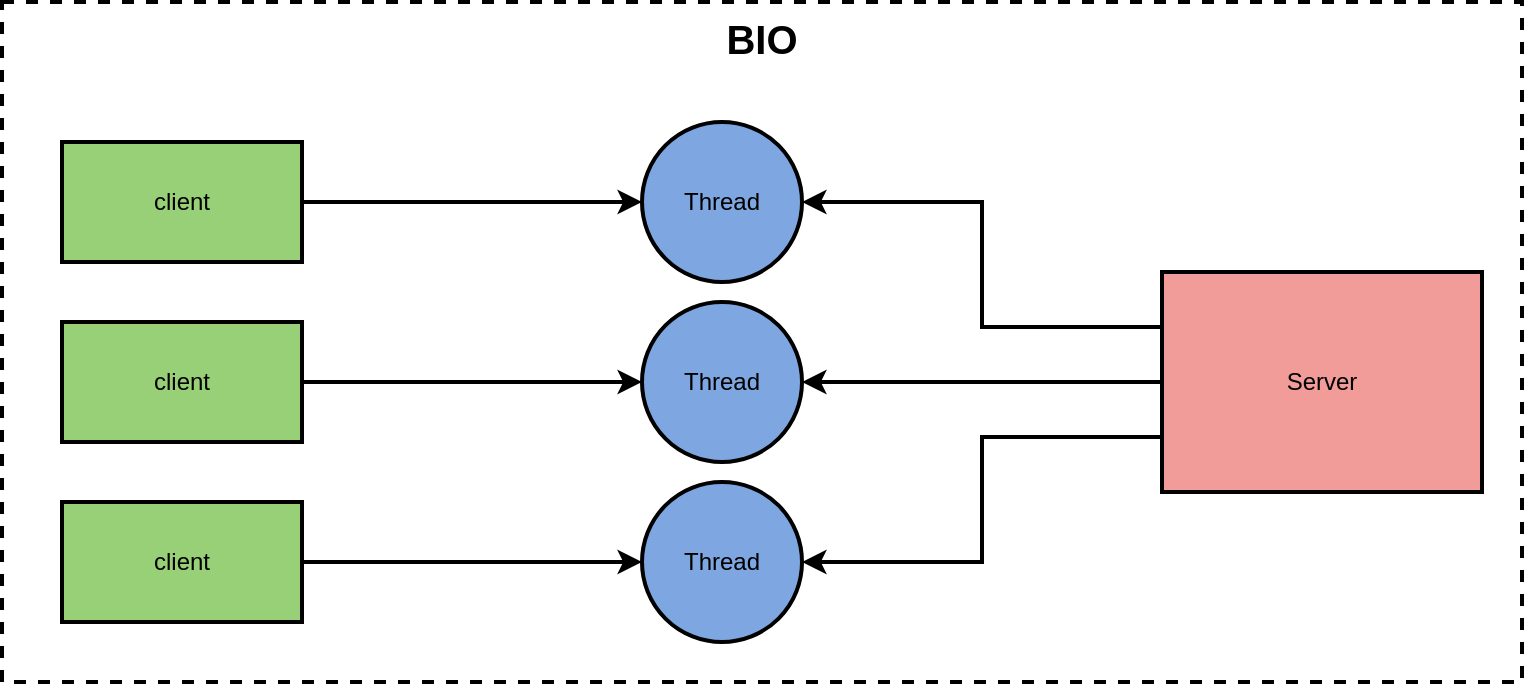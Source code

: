 <mxfile version="15.5.1" type="github" pages="3">
  <diagram id="3OGJys61MQPhKgDNW8TY" name="BIO">
    <mxGraphModel dx="770" dy="520" grid="1" gridSize="10" guides="1" tooltips="1" connect="1" arrows="1" fold="1" page="1" pageScale="1" pageWidth="827" pageHeight="1169" math="0" shadow="0">
      <root>
        <mxCell id="0" />
        <mxCell id="1" parent="0" />
        <mxCell id="hCxm3OudTgjIlf8_mDe6-1" value="" style="group" parent="1" vertex="1" connectable="0">
          <mxGeometry x="40" y="80" width="760" height="340" as="geometry" />
        </mxCell>
        <mxCell id="zD_Bm02DHdZ7qlQKV9rI-14" value="BIO" style="rounded=0;whiteSpace=wrap;html=1;strokeWidth=2;fillColor=#FFFFFF;dashed=1;verticalAlign=top;fontStyle=1;fontSize=20;" parent="hCxm3OudTgjIlf8_mDe6-1" vertex="1">
          <mxGeometry width="760" height="340" as="geometry" />
        </mxCell>
        <mxCell id="zD_Bm02DHdZ7qlQKV9rI-1" value="client" style="rounded=0;whiteSpace=wrap;html=1;strokeWidth=2;fillColor=#97D077;" parent="hCxm3OudTgjIlf8_mDe6-1" vertex="1">
          <mxGeometry x="30" y="70" width="120" height="60" as="geometry" />
        </mxCell>
        <mxCell id="zD_Bm02DHdZ7qlQKV9rI-2" value="client" style="rounded=0;whiteSpace=wrap;html=1;strokeWidth=2;fillColor=#97D077;" parent="hCxm3OudTgjIlf8_mDe6-1" vertex="1">
          <mxGeometry x="30" y="160" width="120" height="60" as="geometry" />
        </mxCell>
        <mxCell id="zD_Bm02DHdZ7qlQKV9rI-3" value="client" style="rounded=0;whiteSpace=wrap;html=1;strokeWidth=2;fillColor=#97D077;" parent="hCxm3OudTgjIlf8_mDe6-1" vertex="1">
          <mxGeometry x="30" y="250" width="120" height="60" as="geometry" />
        </mxCell>
        <mxCell id="zD_Bm02DHdZ7qlQKV9rI-4" value="Thread" style="ellipse;whiteSpace=wrap;html=1;aspect=fixed;strokeWidth=2;fillColor=#7EA6E0;" parent="hCxm3OudTgjIlf8_mDe6-1" vertex="1">
          <mxGeometry x="320" y="60" width="80" height="80" as="geometry" />
        </mxCell>
        <mxCell id="zD_Bm02DHdZ7qlQKV9rI-5" style="edgeStyle=orthogonalEdgeStyle;rounded=0;orthogonalLoop=1;jettySize=auto;html=1;exitX=1;exitY=0.5;exitDx=0;exitDy=0;entryX=0;entryY=0.5;entryDx=0;entryDy=0;strokeWidth=2;" parent="hCxm3OudTgjIlf8_mDe6-1" source="zD_Bm02DHdZ7qlQKV9rI-1" target="zD_Bm02DHdZ7qlQKV9rI-4" edge="1">
          <mxGeometry relative="1" as="geometry" />
        </mxCell>
        <mxCell id="zD_Bm02DHdZ7qlQKV9rI-6" value="Thread" style="ellipse;whiteSpace=wrap;html=1;aspect=fixed;strokeWidth=2;fillColor=#7EA6E0;" parent="hCxm3OudTgjIlf8_mDe6-1" vertex="1">
          <mxGeometry x="320" y="150" width="80" height="80" as="geometry" />
        </mxCell>
        <mxCell id="zD_Bm02DHdZ7qlQKV9rI-8" style="edgeStyle=orthogonalEdgeStyle;rounded=0;orthogonalLoop=1;jettySize=auto;html=1;exitX=1;exitY=0.5;exitDx=0;exitDy=0;entryX=0;entryY=0.5;entryDx=0;entryDy=0;strokeWidth=2;" parent="hCxm3OudTgjIlf8_mDe6-1" source="zD_Bm02DHdZ7qlQKV9rI-2" target="zD_Bm02DHdZ7qlQKV9rI-6" edge="1">
          <mxGeometry relative="1" as="geometry" />
        </mxCell>
        <mxCell id="zD_Bm02DHdZ7qlQKV9rI-7" value="Thread" style="ellipse;whiteSpace=wrap;html=1;aspect=fixed;strokeWidth=2;fillColor=#7EA6E0;" parent="hCxm3OudTgjIlf8_mDe6-1" vertex="1">
          <mxGeometry x="320" y="240" width="80" height="80" as="geometry" />
        </mxCell>
        <mxCell id="zD_Bm02DHdZ7qlQKV9rI-9" style="edgeStyle=orthogonalEdgeStyle;rounded=0;orthogonalLoop=1;jettySize=auto;html=1;exitX=1;exitY=0.5;exitDx=0;exitDy=0;entryX=0;entryY=0.5;entryDx=0;entryDy=0;strokeWidth=2;" parent="hCxm3OudTgjIlf8_mDe6-1" source="zD_Bm02DHdZ7qlQKV9rI-3" target="zD_Bm02DHdZ7qlQKV9rI-7" edge="1">
          <mxGeometry relative="1" as="geometry" />
        </mxCell>
        <mxCell id="zD_Bm02DHdZ7qlQKV9rI-11" style="edgeStyle=orthogonalEdgeStyle;rounded=0;orthogonalLoop=1;jettySize=auto;html=1;exitX=0;exitY=0.25;exitDx=0;exitDy=0;entryX=1;entryY=0.5;entryDx=0;entryDy=0;strokeWidth=2;" parent="hCxm3OudTgjIlf8_mDe6-1" source="zD_Bm02DHdZ7qlQKV9rI-10" target="zD_Bm02DHdZ7qlQKV9rI-4" edge="1">
          <mxGeometry relative="1" as="geometry" />
        </mxCell>
        <mxCell id="zD_Bm02DHdZ7qlQKV9rI-12" style="edgeStyle=orthogonalEdgeStyle;rounded=0;orthogonalLoop=1;jettySize=auto;html=1;exitX=0;exitY=0.5;exitDx=0;exitDy=0;entryX=1;entryY=0.5;entryDx=0;entryDy=0;strokeWidth=2;" parent="hCxm3OudTgjIlf8_mDe6-1" source="zD_Bm02DHdZ7qlQKV9rI-10" target="zD_Bm02DHdZ7qlQKV9rI-6" edge="1">
          <mxGeometry relative="1" as="geometry" />
        </mxCell>
        <mxCell id="zD_Bm02DHdZ7qlQKV9rI-13" style="edgeStyle=orthogonalEdgeStyle;rounded=0;orthogonalLoop=1;jettySize=auto;html=1;exitX=0;exitY=0.75;exitDx=0;exitDy=0;entryX=1;entryY=0.5;entryDx=0;entryDy=0;strokeWidth=2;" parent="hCxm3OudTgjIlf8_mDe6-1" source="zD_Bm02DHdZ7qlQKV9rI-10" target="zD_Bm02DHdZ7qlQKV9rI-7" edge="1">
          <mxGeometry relative="1" as="geometry" />
        </mxCell>
        <mxCell id="zD_Bm02DHdZ7qlQKV9rI-10" value="Server" style="rounded=0;whiteSpace=wrap;html=1;strokeWidth=2;fillColor=#F19C99;" parent="hCxm3OudTgjIlf8_mDe6-1" vertex="1">
          <mxGeometry x="580" y="135" width="160" height="110" as="geometry" />
        </mxCell>
      </root>
    </mxGraphModel>
  </diagram>
  <diagram id="9C4KTq4ikfud7Tvf5XZb" name="NIO">
    <mxGraphModel dx="3272" dy="2312" grid="1" gridSize="10" guides="1" tooltips="1" connect="1" arrows="1" fold="1" page="1" pageScale="1" pageWidth="827" pageHeight="1169" math="0" shadow="0">
      <root>
        <mxCell id="dSXkJ1JNR2xciTBvSpD8-0" />
        <mxCell id="dSXkJ1JNR2xciTBvSpD8-1" parent="dSXkJ1JNR2xciTBvSpD8-0" />
        <mxCell id="ickZ9vs7wqnhc2TO6Mt6-43" value="NIO" style="rounded=0;whiteSpace=wrap;html=1;fontSize=20;strokeWidth=2;fillColor=#FFFFFF;verticalAlign=top;fontStyle=1;dashed=1;" vertex="1" parent="dSXkJ1JNR2xciTBvSpD8-1">
          <mxGeometry x="120" y="120" width="1280" height="440" as="geometry" />
        </mxCell>
        <mxCell id="ickZ9vs7wqnhc2TO6Mt6-5" style="edgeStyle=orthogonalEdgeStyle;rounded=0;orthogonalLoop=1;jettySize=auto;html=1;exitX=1;exitY=0.5;exitDx=0;exitDy=0;entryX=0;entryY=0.5;entryDx=0;entryDy=0;fontSize=12;strokeWidth=2;" edge="1" parent="dSXkJ1JNR2xciTBvSpD8-1" source="e3nycXKgch4JCGFY6oAM-0" target="ickZ9vs7wqnhc2TO6Mt6-2">
          <mxGeometry relative="1" as="geometry" />
        </mxCell>
        <mxCell id="ickZ9vs7wqnhc2TO6Mt6-40" style="edgeStyle=orthogonalEdgeStyle;rounded=0;orthogonalLoop=1;jettySize=auto;html=1;exitX=0.5;exitY=0;exitDx=0;exitDy=0;fontSize=12;strokeWidth=2;entryX=0.5;entryY=0;entryDx=0;entryDy=0;" edge="1" parent="dSXkJ1JNR2xciTBvSpD8-1" source="e3nycXKgch4JCGFY6oAM-0" target="ickZ9vs7wqnhc2TO6Mt6-27">
          <mxGeometry relative="1" as="geometry">
            <mxPoint x="870" y="160" as="targetPoint" />
          </mxGeometry>
        </mxCell>
        <mxCell id="ickZ9vs7wqnhc2TO6Mt6-41" value="客户端连接" style="edgeLabel;html=1;align=center;verticalAlign=middle;resizable=0;points=[];fontSize=12;" vertex="1" connectable="0" parent="ickZ9vs7wqnhc2TO6Mt6-40">
          <mxGeometry x="-0.022" y="-1" relative="1" as="geometry">
            <mxPoint as="offset" />
          </mxGeometry>
        </mxCell>
        <mxCell id="e3nycXKgch4JCGFY6oAM-0" value="client 1" style="rounded=0;whiteSpace=wrap;html=1;strokeWidth=2;fillColor=#97D077;" vertex="1" parent="dSXkJ1JNR2xciTBvSpD8-1">
          <mxGeometry x="150" y="200" width="120" height="60" as="geometry" />
        </mxCell>
        <mxCell id="ickZ9vs7wqnhc2TO6Mt6-6" style="edgeStyle=orthogonalEdgeStyle;rounded=0;orthogonalLoop=1;jettySize=auto;html=1;exitX=1;exitY=0.5;exitDx=0;exitDy=0;entryX=0;entryY=0.5;entryDx=0;entryDy=0;fontSize=12;strokeWidth=2;" edge="1" parent="dSXkJ1JNR2xciTBvSpD8-1" source="ickZ9vs7wqnhc2TO6Mt6-0" target="ickZ9vs7wqnhc2TO6Mt6-3">
          <mxGeometry relative="1" as="geometry" />
        </mxCell>
        <mxCell id="ickZ9vs7wqnhc2TO6Mt6-0" value="client 2" style="rounded=0;whiteSpace=wrap;html=1;strokeWidth=2;fillColor=#97D077;" vertex="1" parent="dSXkJ1JNR2xciTBvSpD8-1">
          <mxGeometry x="150" y="310" width="120" height="60" as="geometry" />
        </mxCell>
        <mxCell id="ickZ9vs7wqnhc2TO6Mt6-7" style="edgeStyle=orthogonalEdgeStyle;rounded=0;orthogonalLoop=1;jettySize=auto;html=1;exitX=1;exitY=0.5;exitDx=0;exitDy=0;entryX=0;entryY=0.5;entryDx=0;entryDy=0;fontSize=12;strokeWidth=2;" edge="1" parent="dSXkJ1JNR2xciTBvSpD8-1" source="ickZ9vs7wqnhc2TO6Mt6-1" target="ickZ9vs7wqnhc2TO6Mt6-4">
          <mxGeometry relative="1" as="geometry" />
        </mxCell>
        <mxCell id="ickZ9vs7wqnhc2TO6Mt6-1" value="client 3" style="rounded=0;whiteSpace=wrap;html=1;strokeWidth=2;fillColor=#97D077;" vertex="1" parent="dSXkJ1JNR2xciTBvSpD8-1">
          <mxGeometry x="150" y="420" width="120" height="60" as="geometry" />
        </mxCell>
        <mxCell id="ickZ9vs7wqnhc2TO6Mt6-12" style="edgeStyle=orthogonalEdgeStyle;rounded=0;orthogonalLoop=1;jettySize=auto;html=1;exitX=1;exitY=0.5;exitDx=0;exitDy=0;entryX=0.5;entryY=1;entryDx=0;entryDy=0;entryPerimeter=0;fontSize=12;strokeWidth=2;" edge="1" parent="dSXkJ1JNR2xciTBvSpD8-1" source="ickZ9vs7wqnhc2TO6Mt6-2" target="ickZ9vs7wqnhc2TO6Mt6-9">
          <mxGeometry relative="1" as="geometry" />
        </mxCell>
        <mxCell id="ickZ9vs7wqnhc2TO6Mt6-2" value="buffer" style="rounded=1;whiteSpace=wrap;html=1;fontSize=12;strokeWidth=2;fillColor=#FFD966;verticalAlign=middle;" vertex="1" parent="dSXkJ1JNR2xciTBvSpD8-1">
          <mxGeometry x="323" y="205" width="66" height="50" as="geometry" />
        </mxCell>
        <mxCell id="ickZ9vs7wqnhc2TO6Mt6-13" style="edgeStyle=orthogonalEdgeStyle;rounded=0;orthogonalLoop=1;jettySize=auto;html=1;exitX=1;exitY=0.5;exitDx=0;exitDy=0;entryX=0.5;entryY=1;entryDx=0;entryDy=0;entryPerimeter=0;fontSize=12;strokeWidth=2;" edge="1" parent="dSXkJ1JNR2xciTBvSpD8-1" source="ickZ9vs7wqnhc2TO6Mt6-3" target="ickZ9vs7wqnhc2TO6Mt6-10">
          <mxGeometry relative="1" as="geometry" />
        </mxCell>
        <mxCell id="ickZ9vs7wqnhc2TO6Mt6-3" value="buffer" style="rounded=1;whiteSpace=wrap;html=1;fontSize=12;strokeWidth=2;fillColor=#FFD966;verticalAlign=middle;" vertex="1" parent="dSXkJ1JNR2xciTBvSpD8-1">
          <mxGeometry x="323" y="315" width="66" height="50" as="geometry" />
        </mxCell>
        <mxCell id="ickZ9vs7wqnhc2TO6Mt6-14" style="edgeStyle=orthogonalEdgeStyle;rounded=0;orthogonalLoop=1;jettySize=auto;html=1;exitX=1;exitY=0.5;exitDx=0;exitDy=0;entryX=0.5;entryY=1;entryDx=0;entryDy=0;entryPerimeter=0;fontSize=12;strokeWidth=2;" edge="1" parent="dSXkJ1JNR2xciTBvSpD8-1" source="ickZ9vs7wqnhc2TO6Mt6-4" target="ickZ9vs7wqnhc2TO6Mt6-11">
          <mxGeometry relative="1" as="geometry" />
        </mxCell>
        <mxCell id="ickZ9vs7wqnhc2TO6Mt6-4" value="buffer" style="rounded=1;whiteSpace=wrap;html=1;fontSize=12;strokeWidth=2;fillColor=#FFD966;verticalAlign=middle;" vertex="1" parent="dSXkJ1JNR2xciTBvSpD8-1">
          <mxGeometry x="323" y="425" width="66" height="50" as="geometry" />
        </mxCell>
        <mxCell id="ickZ9vs7wqnhc2TO6Mt6-18" style="edgeStyle=orthogonalEdgeStyle;rounded=0;orthogonalLoop=1;jettySize=auto;html=1;exitX=0.5;exitY=0;exitDx=0;exitDy=0;exitPerimeter=0;fontSize=12;strokeWidth=2;" edge="1" parent="dSXkJ1JNR2xciTBvSpD8-1" source="ickZ9vs7wqnhc2TO6Mt6-9" target="ickZ9vs7wqnhc2TO6Mt6-15">
          <mxGeometry relative="1" as="geometry" />
        </mxCell>
        <mxCell id="ickZ9vs7wqnhc2TO6Mt6-19" value="注册" style="edgeLabel;html=1;align=center;verticalAlign=middle;resizable=0;points=[];fontSize=12;" vertex="1" connectable="0" parent="ickZ9vs7wqnhc2TO6Mt6-18">
          <mxGeometry x="-0.36" y="3" relative="1" as="geometry">
            <mxPoint as="offset" />
          </mxGeometry>
        </mxCell>
        <mxCell id="ickZ9vs7wqnhc2TO6Mt6-9" value="socketChannel" style="shape=cylinder3;boundedLbl=1;backgroundOutline=1;size=15;fontSize=12;strokeWidth=2;fillColor=#99FFFF;verticalAlign=middle;rotation=90;html=1;whiteSpace=wrap;labelPosition=center;verticalLabelPosition=middle;align=center;horizontal=0;" vertex="1" parent="dSXkJ1JNR2xciTBvSpD8-1">
          <mxGeometry x="520" y="130" width="50" height="200" as="geometry" />
        </mxCell>
        <mxCell id="ickZ9vs7wqnhc2TO6Mt6-16" style="edgeStyle=orthogonalEdgeStyle;rounded=0;orthogonalLoop=1;jettySize=auto;html=1;exitX=0.5;exitY=0;exitDx=0;exitDy=0;exitPerimeter=0;entryX=0;entryY=0.5;entryDx=0;entryDy=0;fontSize=12;strokeWidth=2;" edge="1" parent="dSXkJ1JNR2xciTBvSpD8-1" source="ickZ9vs7wqnhc2TO6Mt6-10" target="ickZ9vs7wqnhc2TO6Mt6-15">
          <mxGeometry relative="1" as="geometry" />
        </mxCell>
        <mxCell id="ickZ9vs7wqnhc2TO6Mt6-17" value="注册" style="edgeLabel;html=1;align=center;verticalAlign=middle;resizable=0;points=[];fontSize=12;" vertex="1" connectable="0" parent="ickZ9vs7wqnhc2TO6Mt6-16">
          <mxGeometry x="0.2" relative="1" as="geometry">
            <mxPoint as="offset" />
          </mxGeometry>
        </mxCell>
        <mxCell id="ickZ9vs7wqnhc2TO6Mt6-10" value="socketChannel" style="shape=cylinder3;boundedLbl=1;backgroundOutline=1;size=15;fontSize=12;strokeWidth=2;fillColor=#99FFFF;verticalAlign=middle;rotation=90;html=1;whiteSpace=wrap;labelPosition=center;verticalLabelPosition=middle;align=center;horizontal=0;" vertex="1" parent="dSXkJ1JNR2xciTBvSpD8-1">
          <mxGeometry x="520" y="240" width="50" height="200" as="geometry" />
        </mxCell>
        <mxCell id="ickZ9vs7wqnhc2TO6Mt6-20" style="edgeStyle=orthogonalEdgeStyle;rounded=0;orthogonalLoop=1;jettySize=auto;html=1;exitX=0.5;exitY=0;exitDx=0;exitDy=0;exitPerimeter=0;entryX=0.25;entryY=1;entryDx=0;entryDy=0;fontSize=12;strokeWidth=2;" edge="1" parent="dSXkJ1JNR2xciTBvSpD8-1" source="ickZ9vs7wqnhc2TO6Mt6-11" target="ickZ9vs7wqnhc2TO6Mt6-15">
          <mxGeometry relative="1" as="geometry" />
        </mxCell>
        <mxCell id="ickZ9vs7wqnhc2TO6Mt6-21" value="注册" style="edgeLabel;html=1;align=center;verticalAlign=middle;resizable=0;points=[];fontSize=12;" vertex="1" connectable="0" parent="ickZ9vs7wqnhc2TO6Mt6-20">
          <mxGeometry x="-0.182" y="1" relative="1" as="geometry">
            <mxPoint as="offset" />
          </mxGeometry>
        </mxCell>
        <mxCell id="ickZ9vs7wqnhc2TO6Mt6-42" style="edgeStyle=orthogonalEdgeStyle;rounded=0;orthogonalLoop=1;jettySize=auto;html=1;exitX=1;exitY=0.5;exitDx=0;exitDy=0;exitPerimeter=0;entryX=0;entryY=0.5;entryDx=0;entryDy=0;fontSize=12;strokeWidth=2;dashed=1;" edge="1" parent="dSXkJ1JNR2xciTBvSpD8-1" source="ickZ9vs7wqnhc2TO6Mt6-11" target="ickZ9vs7wqnhc2TO6Mt6-37">
          <mxGeometry relative="1" as="geometry" />
        </mxCell>
        <mxCell id="ickZ9vs7wqnhc2TO6Mt6-11" value="socketChannel" style="shape=cylinder3;boundedLbl=1;backgroundOutline=1;size=15;fontSize=12;strokeWidth=2;fillColor=#99FFFF;verticalAlign=middle;rotation=90;html=1;whiteSpace=wrap;labelPosition=center;verticalLabelPosition=middle;align=center;horizontal=0;" vertex="1" parent="dSXkJ1JNR2xciTBvSpD8-1">
          <mxGeometry x="520" y="350" width="50" height="200" as="geometry" />
        </mxCell>
        <mxCell id="ickZ9vs7wqnhc2TO6Mt6-25" style="edgeStyle=orthogonalEdgeStyle;rounded=0;orthogonalLoop=1;jettySize=auto;html=1;exitX=1;exitY=0.5;exitDx=0;exitDy=0;entryX=0;entryY=0.5;entryDx=0;entryDy=0;fontSize=12;strokeWidth=2;" edge="1" parent="dSXkJ1JNR2xciTBvSpD8-1" source="ickZ9vs7wqnhc2TO6Mt6-15" target="ickZ9vs7wqnhc2TO6Mt6-24">
          <mxGeometry relative="1" as="geometry" />
        </mxCell>
        <mxCell id="ickZ9vs7wqnhc2TO6Mt6-15" value="selector(多路复用器)" style="rounded=0;whiteSpace=wrap;html=1;fontSize=12;strokeWidth=2;fillColor=#D5E8D4;verticalAlign=middle;" vertex="1" parent="dSXkJ1JNR2xciTBvSpD8-1">
          <mxGeometry x="760" y="292.5" width="170" height="95" as="geometry" />
        </mxCell>
        <mxCell id="ickZ9vs7wqnhc2TO6Mt6-23" value="就绪事件&lt;br&gt;列表rdlist" style="shape=note;strokeWidth=2;fontSize=14;size=20;whiteSpace=wrap;html=1;fillColor=#fff2cc;strokeColor=#d6b656;fontColor=#666600;verticalAlign=middle;" vertex="1" parent="dSXkJ1JNR2xciTBvSpD8-1">
          <mxGeometry x="850" y="250" width="100" height="40" as="geometry" />
        </mxCell>
        <mxCell id="ickZ9vs7wqnhc2TO6Mt6-24" value="Thread" style="shape=process;whiteSpace=wrap;html=1;backgroundOutline=1;fontSize=12;strokeWidth=2;fillColor=#7EA6E0;verticalAlign=middle;" vertex="1" parent="dSXkJ1JNR2xciTBvSpD8-1">
          <mxGeometry x="1000" y="310" width="120" height="60" as="geometry" />
        </mxCell>
        <mxCell id="ickZ9vs7wqnhc2TO6Mt6-28" value="" style="group" vertex="1" connectable="0" parent="dSXkJ1JNR2xciTBvSpD8-1">
          <mxGeometry x="1200" y="290" width="150" height="100" as="geometry" />
        </mxCell>
        <mxCell id="ickZ9vs7wqnhc2TO6Mt6-26" value="Server" style="rounded=0;whiteSpace=wrap;html=1;fontSize=12;strokeWidth=2;fillColor=#F19C99;verticalAlign=middle;" vertex="1" parent="ickZ9vs7wqnhc2TO6Mt6-28">
          <mxGeometry width="150" height="100" as="geometry" />
        </mxCell>
        <mxCell id="ickZ9vs7wqnhc2TO6Mt6-27" value="9000" style="rounded=0;whiteSpace=wrap;html=1;fontSize=12;strokeWidth=2;fillColor=#FFD966;verticalAlign=middle;" vertex="1" parent="ickZ9vs7wqnhc2TO6Mt6-28">
          <mxGeometry width="60" height="30" as="geometry" />
        </mxCell>
        <mxCell id="ickZ9vs7wqnhc2TO6Mt6-29" style="edgeStyle=orthogonalEdgeStyle;rounded=0;orthogonalLoop=1;jettySize=auto;html=1;exitX=0;exitY=0.5;exitDx=0;exitDy=0;entryX=1;entryY=0.5;entryDx=0;entryDy=0;fontSize=12;strokeWidth=2;" edge="1" parent="dSXkJ1JNR2xciTBvSpD8-1" source="ickZ9vs7wqnhc2TO6Mt6-26" target="ickZ9vs7wqnhc2TO6Mt6-24">
          <mxGeometry relative="1" as="geometry" />
        </mxCell>
        <mxCell id="ickZ9vs7wqnhc2TO6Mt6-33" style="edgeStyle=orthogonalEdgeStyle;rounded=0;orthogonalLoop=1;jettySize=auto;html=1;exitX=0;exitY=0;exitDx=0;exitDy=116.25;exitPerimeter=0;fontSize=12;strokeWidth=2;" edge="1" parent="dSXkJ1JNR2xciTBvSpD8-1" source="ickZ9vs7wqnhc2TO6Mt6-31" target="ickZ9vs7wqnhc2TO6Mt6-27">
          <mxGeometry relative="1" as="geometry" />
        </mxCell>
        <mxCell id="ickZ9vs7wqnhc2TO6Mt6-34" value="监听" style="edgeLabel;html=1;align=center;verticalAlign=middle;resizable=0;points=[];fontSize=12;" vertex="1" connectable="0" parent="ickZ9vs7wqnhc2TO6Mt6-33">
          <mxGeometry x="-0.356" relative="1" as="geometry">
            <mxPoint as="offset" />
          </mxGeometry>
        </mxCell>
        <mxCell id="ickZ9vs7wqnhc2TO6Mt6-35" style="edgeStyle=orthogonalEdgeStyle;rounded=0;orthogonalLoop=1;jettySize=auto;html=1;exitX=0.5;exitY=1;exitDx=0;exitDy=0;exitPerimeter=0;entryX=0.75;entryY=1;entryDx=0;entryDy=0;fontSize=12;strokeWidth=2;" edge="1" parent="dSXkJ1JNR2xciTBvSpD8-1" source="ickZ9vs7wqnhc2TO6Mt6-31" target="ickZ9vs7wqnhc2TO6Mt6-15">
          <mxGeometry relative="1" as="geometry" />
        </mxCell>
        <mxCell id="ickZ9vs7wqnhc2TO6Mt6-36" value="注册" style="edgeLabel;html=1;align=center;verticalAlign=middle;resizable=0;points=[];fontSize=12;" vertex="1" connectable="0" parent="ickZ9vs7wqnhc2TO6Mt6-35">
          <mxGeometry x="0.093" y="-1" relative="1" as="geometry">
            <mxPoint as="offset" />
          </mxGeometry>
        </mxCell>
        <mxCell id="ickZ9vs7wqnhc2TO6Mt6-38" style="edgeStyle=orthogonalEdgeStyle;rounded=0;orthogonalLoop=1;jettySize=auto;html=1;exitX=1;exitY=0;exitDx=0;exitDy=116.25;exitPerimeter=0;entryX=1;entryY=0.5;entryDx=0;entryDy=0;fontSize=12;strokeWidth=2;dashed=1;" edge="1" parent="dSXkJ1JNR2xciTBvSpD8-1" source="ickZ9vs7wqnhc2TO6Mt6-31" target="ickZ9vs7wqnhc2TO6Mt6-37">
          <mxGeometry relative="1" as="geometry" />
        </mxCell>
        <mxCell id="ickZ9vs7wqnhc2TO6Mt6-39" value="channel注册完返回的&lt;br&gt;SelectionKey与channel绑定" style="edgeLabel;html=1;align=center;verticalAlign=middle;resizable=0;points=[];fontSize=12;" vertex="1" connectable="0" parent="ickZ9vs7wqnhc2TO6Mt6-38">
          <mxGeometry x="0.167" relative="1" as="geometry">
            <mxPoint as="offset" />
          </mxGeometry>
        </mxCell>
        <mxCell id="ickZ9vs7wqnhc2TO6Mt6-31" value="ServerSocketChannel" style="shape=cylinder3;whiteSpace=wrap;html=1;boundedLbl=1;backgroundOutline=1;size=15;fontSize=12;strokeWidth=2;fillColor=#99FFFF;verticalAlign=middle;rotation=90;horizontal=0;" vertex="1" parent="dSXkJ1JNR2xciTBvSpD8-1">
          <mxGeometry x="1257.5" y="330" width="35" height="165" as="geometry" />
        </mxCell>
        <mxCell id="ickZ9vs7wqnhc2TO6Mt6-37" value="SelectionKey" style="rounded=0;whiteSpace=wrap;html=1;fontSize=12;strokeWidth=2;fillColor=#99FFFF;verticalAlign=middle;" vertex="1" parent="dSXkJ1JNR2xciTBvSpD8-1">
          <mxGeometry x="890" y="490" width="120" height="40" as="geometry" />
        </mxCell>
      </root>
    </mxGraphModel>
  </diagram>
  <diagram id="LVAlEijrG5EFmigY7SKU" name="第 3 页">
    <mxGraphModel dx="1597" dy="520" grid="1" gridSize="10" guides="1" tooltips="1" connect="1" arrows="1" fold="1" page="1" pageScale="1" pageWidth="827" pageHeight="1169" math="0" shadow="0">
      <root>
        <mxCell id="IEIGdqeCX3gwOpgYw1Vy-0" />
        <mxCell id="IEIGdqeCX3gwOpgYw1Vy-1" parent="IEIGdqeCX3gwOpgYw1Vy-0" />
        <mxCell id="IEIGdqeCX3gwOpgYw1Vy-4" value="" style="edgeStyle=orthogonalEdgeStyle;rounded=0;orthogonalLoop=1;jettySize=auto;html=1;fontSize=13;strokeWidth=2;" parent="IEIGdqeCX3gwOpgYw1Vy-1" source="IEIGdqeCX3gwOpgYw1Vy-2" target="IEIGdqeCX3gwOpgYw1Vy-3" edge="1">
          <mxGeometry relative="1" as="geometry" />
        </mxCell>
        <mxCell id="IEIGdqeCX3gwOpgYw1Vy-2" value="Selector.open()" style="rounded=0;whiteSpace=wrap;html=1;fontSize=13;strokeWidth=2;fillColor=#97D077;verticalAlign=middle;" parent="IEIGdqeCX3gwOpgYw1Vy-1" vertex="1">
          <mxGeometry x="70" y="40" width="100" height="40" as="geometry" />
        </mxCell>
        <mxCell id="IEIGdqeCX3gwOpgYw1Vy-6" value="" style="edgeStyle=orthogonalEdgeStyle;rounded=0;orthogonalLoop=1;jettySize=auto;html=1;fontSize=13;strokeWidth=2;" parent="IEIGdqeCX3gwOpgYw1Vy-1" source="IEIGdqeCX3gwOpgYw1Vy-3" target="IEIGdqeCX3gwOpgYw1Vy-5" edge="1">
          <mxGeometry relative="1" as="geometry" />
        </mxCell>
        <mxCell id="IEIGdqeCX3gwOpgYw1Vy-7" value="去hotspot源码下看下Linux系统下面的&lt;br&gt;DefaultSelectorProvider实现" style="edgeLabel;html=1;align=center;verticalAlign=middle;resizable=0;points=[];fontSize=13;" parent="IEIGdqeCX3gwOpgYw1Vy-6" vertex="1" connectable="0">
          <mxGeometry x="-0.375" relative="1" as="geometry">
            <mxPoint y="5" as="offset" />
          </mxGeometry>
        </mxCell>
        <mxCell id="IEIGdqeCX3gwOpgYw1Vy-3" value="SelectorProvider.provider()" style="rounded=0;whiteSpace=wrap;html=1;fontSize=13;strokeWidth=2;fillColor=#FFFFFF;verticalAlign=middle;" parent="IEIGdqeCX3gwOpgYw1Vy-1" vertex="1">
          <mxGeometry x="40" y="110" width="160" height="40" as="geometry" />
        </mxCell>
        <mxCell id="IEIGdqeCX3gwOpgYw1Vy-9" value="" style="edgeStyle=orthogonalEdgeStyle;rounded=0;orthogonalLoop=1;jettySize=auto;html=1;fontSize=13;strokeWidth=2;" parent="IEIGdqeCX3gwOpgYw1Vy-1" source="IEIGdqeCX3gwOpgYw1Vy-5" target="IEIGdqeCX3gwOpgYw1Vy-8" edge="1">
          <mxGeometry relative="1" as="geometry" />
        </mxCell>
        <mxCell id="IEIGdqeCX3gwOpgYw1Vy-10" value="Linux系统下是epoll实现" style="edgeLabel;html=1;align=center;verticalAlign=middle;resizable=0;points=[];fontSize=13;" parent="IEIGdqeCX3gwOpgYw1Vy-9" vertex="1" connectable="0">
          <mxGeometry x="-0.208" y="-1" relative="1" as="geometry">
            <mxPoint as="offset" />
          </mxGeometry>
        </mxCell>
        <mxCell id="IEIGdqeCX3gwOpgYw1Vy-5" value="DefaultSelectorProvider.create()" style="rounded=0;whiteSpace=wrap;html=1;fontSize=13;strokeWidth=2;fillColor=#FFFFFF;verticalAlign=middle;" parent="IEIGdqeCX3gwOpgYw1Vy-1" vertex="1">
          <mxGeometry x="20" y="220" width="200" height="40" as="geometry" />
        </mxCell>
        <mxCell id="IEIGdqeCX3gwOpgYw1Vy-12" value="" style="edgeStyle=orthogonalEdgeStyle;rounded=0;orthogonalLoop=1;jettySize=auto;html=1;fontSize=13;strokeWidth=2;" parent="IEIGdqeCX3gwOpgYw1Vy-1" source="IEIGdqeCX3gwOpgYw1Vy-8" target="IEIGdqeCX3gwOpgYw1Vy-11" edge="1">
          <mxGeometry relative="1" as="geometry" />
        </mxCell>
        <mxCell id="IEIGdqeCX3gwOpgYw1Vy-13" value="返回selector对象" style="edgeLabel;html=1;align=center;verticalAlign=middle;resizable=0;points=[];fontSize=13;" parent="IEIGdqeCX3gwOpgYw1Vy-12" vertex="1" connectable="0">
          <mxGeometry x="-0.149" y="-1" relative="1" as="geometry">
            <mxPoint as="offset" />
          </mxGeometry>
        </mxCell>
        <mxCell id="IEIGdqeCX3gwOpgYw1Vy-8" value="EPollSelectorProvider.openSelector()" style="rounded=0;whiteSpace=wrap;html=1;fontSize=13;strokeWidth=2;fillColor=#FFFFFF;verticalAlign=middle;" parent="IEIGdqeCX3gwOpgYw1Vy-1" vertex="1">
          <mxGeometry x="10" y="310" width="220" height="40" as="geometry" />
        </mxCell>
        <mxCell id="IEIGdqeCX3gwOpgYw1Vy-15" value="" style="edgeStyle=orthogonalEdgeStyle;rounded=0;orthogonalLoop=1;jettySize=auto;html=1;fontSize=13;strokeWidth=2;" parent="IEIGdqeCX3gwOpgYw1Vy-1" source="IEIGdqeCX3gwOpgYw1Vy-11" target="IEIGdqeCX3gwOpgYw1Vy-14" edge="1">
          <mxGeometry relative="1" as="geometry" />
        </mxCell>
        <mxCell id="FPpI28Vqq485mmJh-Fgz-8" style="edgeStyle=orthogonalEdgeStyle;rounded=0;orthogonalLoop=1;jettySize=auto;html=1;exitX=1;exitY=0.5;exitDx=0;exitDy=0;entryX=0;entryY=0.5;entryDx=0;entryDy=0;strokeWidth=2;dashed=1;" edge="1" parent="IEIGdqeCX3gwOpgYw1Vy-1" source="IEIGdqeCX3gwOpgYw1Vy-11" target="FPpI28Vqq485mmJh-Fgz-6">
          <mxGeometry relative="1" as="geometry" />
        </mxCell>
        <mxCell id="IEIGdqeCX3gwOpgYw1Vy-11" value="new EPollSelectorImpl(this)" style="rounded=0;whiteSpace=wrap;html=1;fontSize=13;strokeWidth=2;fillColor=#FF3333;verticalAlign=middle;" parent="IEIGdqeCX3gwOpgYw1Vy-1" vertex="1">
          <mxGeometry x="20" y="390" width="200" height="30" as="geometry" />
        </mxCell>
        <mxCell id="IEIGdqeCX3gwOpgYw1Vy-17" value="" style="edgeStyle=orthogonalEdgeStyle;rounded=0;orthogonalLoop=1;jettySize=auto;html=1;fontSize=13;strokeWidth=2;" parent="IEIGdqeCX3gwOpgYw1Vy-1" source="IEIGdqeCX3gwOpgYw1Vy-14" target="IEIGdqeCX3gwOpgYw1Vy-16" edge="1">
          <mxGeometry relative="1" as="geometry" />
        </mxCell>
        <mxCell id="IEIGdqeCX3gwOpgYw1Vy-18" value="创建Epoll实例，用文件描述符epfd代表" style="edgeLabel;html=1;align=center;verticalAlign=middle;resizable=0;points=[];fontSize=13;" parent="IEIGdqeCX3gwOpgYw1Vy-17" vertex="1" connectable="0">
          <mxGeometry x="-0.184" relative="1" as="geometry">
            <mxPoint as="offset" />
          </mxGeometry>
        </mxCell>
        <mxCell id="FPpI28Vqq485mmJh-Fgz-11" style="edgeStyle=orthogonalEdgeStyle;rounded=0;orthogonalLoop=1;jettySize=auto;html=1;exitX=1;exitY=0.5;exitDx=0;exitDy=0;entryX=0;entryY=0.5;entryDx=0;entryDy=0;strokeWidth=2;dashed=1;" edge="1" parent="IEIGdqeCX3gwOpgYw1Vy-1" source="IEIGdqeCX3gwOpgYw1Vy-14" target="FPpI28Vqq485mmJh-Fgz-9">
          <mxGeometry relative="1" as="geometry" />
        </mxCell>
        <mxCell id="IEIGdqeCX3gwOpgYw1Vy-14" value="new EPollArrayWrapper()" style="rounded=0;whiteSpace=wrap;html=1;fontSize=13;strokeWidth=2;fillColor=#FFFFFF;verticalAlign=middle;" parent="IEIGdqeCX3gwOpgYw1Vy-1" vertex="1">
          <mxGeometry x="20" y="450" width="200" height="30" as="geometry" />
        </mxCell>
        <mxCell id="IEIGdqeCX3gwOpgYw1Vy-20" value="" style="edgeStyle=orthogonalEdgeStyle;rounded=0;orthogonalLoop=1;jettySize=auto;html=1;fontSize=13;strokeWidth=2;" parent="IEIGdqeCX3gwOpgYw1Vy-1" source="IEIGdqeCX3gwOpgYw1Vy-16" target="IEIGdqeCX3gwOpgYw1Vy-19" edge="1">
          <mxGeometry relative="1" as="geometry" />
        </mxCell>
        <mxCell id="IEIGdqeCX3gwOpgYw1Vy-16" value="epfd = epoolCreate()" style="rounded=0;whiteSpace=wrap;html=1;fontSize=13;strokeWidth=2;fillColor=#FFFFFF;verticalAlign=middle;" parent="IEIGdqeCX3gwOpgYw1Vy-1" vertex="1">
          <mxGeometry x="20" y="530" width="200" height="30" as="geometry" />
        </mxCell>
        <mxCell id="IEIGdqeCX3gwOpgYw1Vy-22" value="" style="edgeStyle=orthogonalEdgeStyle;rounded=0;orthogonalLoop=1;jettySize=auto;html=1;fontSize=13;strokeWidth=2;" parent="IEIGdqeCX3gwOpgYw1Vy-1" source="IEIGdqeCX3gwOpgYw1Vy-19" target="IEIGdqeCX3gwOpgYw1Vy-21" edge="1">
          <mxGeometry relative="1" as="geometry" />
        </mxCell>
        <mxCell id="IEIGdqeCX3gwOpgYw1Vy-23" value="调用Linux内核函数epoll_create创建epoll实例" style="edgeLabel;html=1;align=center;verticalAlign=middle;resizable=0;points=[];fontSize=13;fontColor=#FF0000;" parent="IEIGdqeCX3gwOpgYw1Vy-22" vertex="1" connectable="0">
          <mxGeometry x="0.057" relative="1" as="geometry">
            <mxPoint as="offset" />
          </mxGeometry>
        </mxCell>
        <mxCell id="IEIGdqeCX3gwOpgYw1Vy-19" value="Java_sun_nio_ch_EpollArray&lt;br&gt;Wrapper_epollCreate" style="rounded=0;whiteSpace=wrap;html=1;fontSize=13;strokeWidth=2;fillColor=#FFFFFF;verticalAlign=middle;" parent="IEIGdqeCX3gwOpgYw1Vy-1" vertex="1">
          <mxGeometry x="20" y="590" width="200" height="40" as="geometry" />
        </mxCell>
        <mxCell id="IEIGdqeCX3gwOpgYw1Vy-21" value="epfd = epoll_create(256)" style="rounded=0;whiteSpace=wrap;html=1;fontSize=13;strokeWidth=2;fillColor=#FF3333;verticalAlign=middle;" parent="IEIGdqeCX3gwOpgYw1Vy-1" vertex="1">
          <mxGeometry x="20" y="690" width="200" height="40" as="geometry" />
        </mxCell>
        <mxCell id="FPpI28Vqq485mmJh-Fgz-2" value="" style="edgeStyle=orthogonalEdgeStyle;rounded=0;orthogonalLoop=1;jettySize=auto;html=1;strokeWidth=2;" edge="1" parent="IEIGdqeCX3gwOpgYw1Vy-1" source="FPpI28Vqq485mmJh-Fgz-0" target="FPpI28Vqq485mmJh-Fgz-1">
          <mxGeometry relative="1" as="geometry" />
        </mxCell>
        <mxCell id="FPpI28Vqq485mmJh-Fgz-0" value="socketChannel.register(selector,&lt;br&gt;SelectionKey.OP_READ)" style="rounded=0;whiteSpace=wrap;html=1;fontSize=13;strokeWidth=2;fillColor=#97D077;verticalAlign=middle;" vertex="1" parent="IEIGdqeCX3gwOpgYw1Vy-1">
          <mxGeometry x="410" y="40" width="240" height="40" as="geometry" />
        </mxCell>
        <mxCell id="FPpI28Vqq485mmJh-Fgz-5" value="" style="edgeStyle=orthogonalEdgeStyle;rounded=0;orthogonalLoop=1;jettySize=auto;html=1;strokeWidth=2;" edge="1" parent="IEIGdqeCX3gwOpgYw1Vy-1" source="FPpI28Vqq485mmJh-Fgz-1" target="FPpI28Vqq485mmJh-Fgz-4">
          <mxGeometry relative="1" as="geometry" />
        </mxCell>
        <mxCell id="FPpI28Vqq485mmJh-Fgz-1" value="((AbstractSelector)sel).register(this,ops,att)" style="rounded=0;whiteSpace=wrap;html=1;fontSize=13;strokeWidth=2;fillColor=#FFFFFF;verticalAlign=middle;" vertex="1" parent="IEIGdqeCX3gwOpgYw1Vy-1">
          <mxGeometry x="400" y="120" width="260" height="40" as="geometry" />
        </mxCell>
        <mxCell id="FPpI28Vqq485mmJh-Fgz-7" value="" style="edgeStyle=orthogonalEdgeStyle;rounded=0;orthogonalLoop=1;jettySize=auto;html=1;strokeWidth=2;" edge="1" parent="IEIGdqeCX3gwOpgYw1Vy-1" source="FPpI28Vqq485mmJh-Fgz-4" target="FPpI28Vqq485mmJh-Fgz-6">
          <mxGeometry relative="1" as="geometry" />
        </mxCell>
        <mxCell id="FPpI28Vqq485mmJh-Fgz-4" value="SelectorImpl.register" style="rounded=0;whiteSpace=wrap;html=1;fontSize=13;strokeWidth=2;fillColor=#FFFFFF;verticalAlign=middle;" vertex="1" parent="IEIGdqeCX3gwOpgYw1Vy-1">
          <mxGeometry x="450" y="200" width="160" height="40" as="geometry" />
        </mxCell>
        <mxCell id="FPpI28Vqq485mmJh-Fgz-10" value="" style="edgeStyle=orthogonalEdgeStyle;rounded=0;orthogonalLoop=1;jettySize=auto;html=1;strokeWidth=2;" edge="1" parent="IEIGdqeCX3gwOpgYw1Vy-1" source="FPpI28Vqq485mmJh-Fgz-6" target="FPpI28Vqq485mmJh-Fgz-9">
          <mxGeometry relative="1" as="geometry" />
        </mxCell>
        <mxCell id="FPpI28Vqq485mmJh-Fgz-12" value="将fd(就是socketChannel)&lt;br&gt;添加到内部的集合里" style="edgeLabel;html=1;align=center;verticalAlign=middle;resizable=0;points=[];fontColor=#FF0000;fontStyle=1" vertex="1" connectable="0" parent="FPpI28Vqq485mmJh-Fgz-10">
          <mxGeometry x="-0.119" relative="1" as="geometry">
            <mxPoint as="offset" />
          </mxGeometry>
        </mxCell>
        <mxCell id="FPpI28Vqq485mmJh-Fgz-6" value="EPollSelectorImpl.implRegister" style="rounded=0;whiteSpace=wrap;html=1;fontSize=13;strokeWidth=2;fillColor=#FFFFFF;verticalAlign=middle;" vertex="1" parent="IEIGdqeCX3gwOpgYw1Vy-1">
          <mxGeometry x="435" y="290" width="190" height="40" as="geometry" />
        </mxCell>
        <mxCell id="FPpI28Vqq485mmJh-Fgz-9" value="pollWrapper.add(fd)" style="rounded=0;whiteSpace=wrap;html=1;fontSize=13;strokeWidth=2;fillColor=#FFFFFF;verticalAlign=middle;" vertex="1" parent="IEIGdqeCX3gwOpgYw1Vy-1">
          <mxGeometry x="435" y="410" width="190" height="40" as="geometry" />
        </mxCell>
      </root>
    </mxGraphModel>
  </diagram>
</mxfile>
